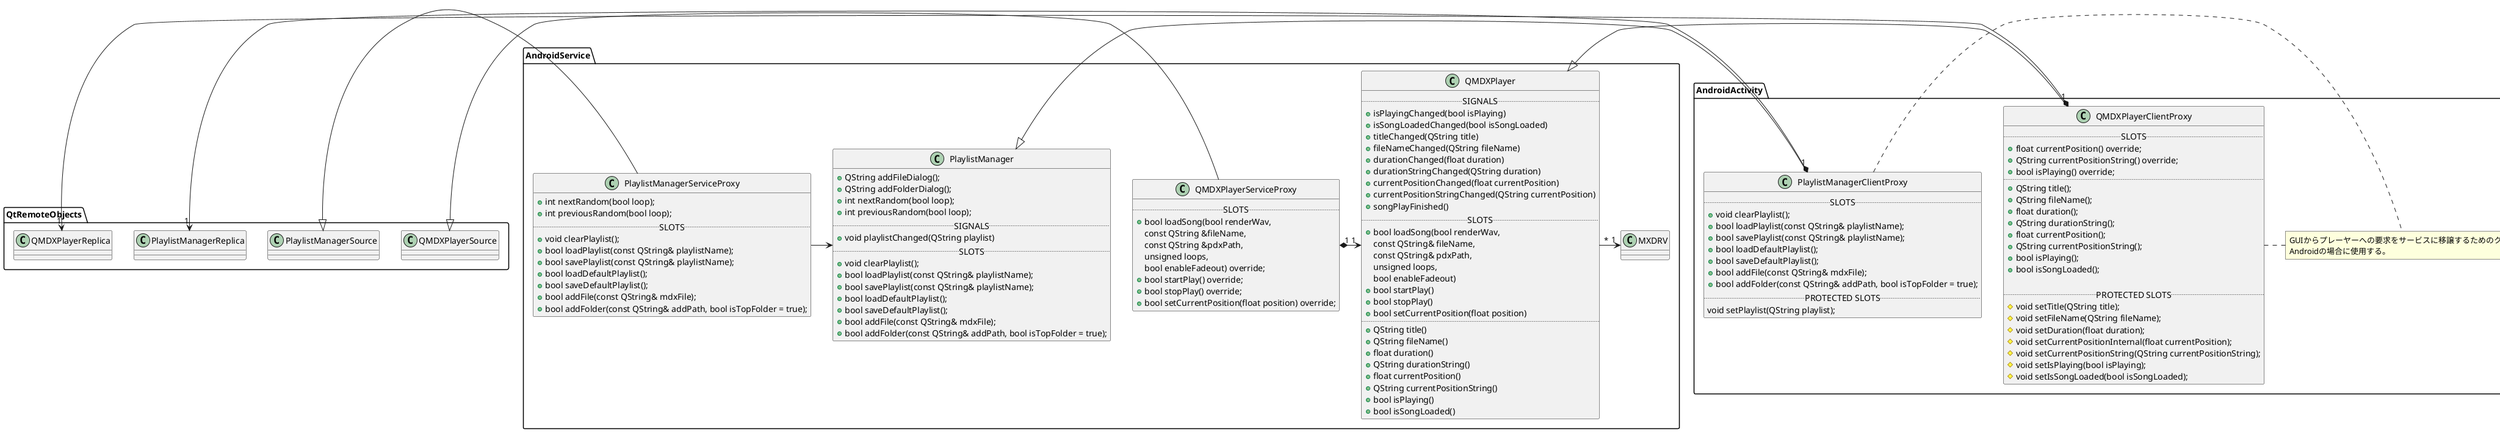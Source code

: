 @startuml

Package QtRemoteObjects{
  class QMDXPlayerReplica{
  }
  class QMDXPlayerSource{
  }
  class PlaylistManagerReplica{
  }
  class PlaylistManagerSource{
  }
}


Package AndroidService{
  class QMDXPlayer{
    ..SIGNALS..
    + isPlayingChanged(bool isPlaying)
    + isSongLoadedChanged(bool isSongLoaded)
    + titleChanged(QString title)
    + fileNameChanged(QString fileName)
    + durationChanged(float duration)
    + durationStringChanged(QString duration)
    + currentPositionChanged(float currentPosition)
    + currentPositionStringChanged(QString currentPosition)
    + songPlayFinished()
    ..SLOTS..
    + bool loadSong(bool renderWav,
            const QString& fileName,
            const QString& pdxPath,
            unsigned loops,
            bool enableFadeout)
    + bool startPlay()
    + bool stopPlay()
    + bool setCurrentPosition(float position)
    ....
    + QString title()
    + QString fileName()
    + float duration()
    + QString durationString()
    + float currentPosition()
    + QString currentPositionString()
    + bool isPlaying()
    + bool isSongLoaded()
  }
  class QMDXPlayerServiceProxy{
    ..SLOTS..
    + bool loadSong(bool renderWav,
      const QString &fileName,
      const QString &pdxPath,
      unsigned loops,
      bool enableFadeout) override;
  	+ bool startPlay() override;
  	+ bool stopPlay() override;
  	+ bool setCurrentPosition(float position) override;
  }
  QMDXPlayerSource<|-QMDXPlayerServiceProxy
  QMDXPlayerServiceProxy"1" *-> "1" QMDXPlayer

  class PlaylistManagerServiceProxy{
    + int nextRandom(bool loop);
    + int previousRandom(bool loop);
    ..SLOTS..
    + void clearPlaylist();
    + bool loadPlaylist(const QString& playlistName);
    + bool savePlaylist(const QString& playlistName);
    + bool loadDefaultPlaylist();
    + bool saveDefaultPlaylist();
    + bool addFile(const QString& mdxFile);
    + bool addFolder(const QString& addPath, bool isTopFolder = true);
  }
  PlaylistManagerSource<|-PlaylistManagerServiceProxy

  class PlaylistManager{
    + QString addFileDialog();
    + QString addFolderDialog();
    + int nextRandom(bool loop);
    + int previousRandom(bool loop);
    ..SIGNALS..
    + void playlistChanged(QString playlist)
    ..SLOTS..
    + void clearPlaylist();
    + bool loadPlaylist(const QString& playlistName);
    + bool savePlaylist(const QString& playlistName);
    + bool loadDefaultPlaylist();
    + bool saveDefaultPlaylist();
    + bool addFile(const QString& mdxFile);
    + bool addFolder(const QString& addPath, bool isTopFolder = true);
  }
  PlaylistManagerServiceProxy->PlaylistManager

  class MXDRV
  QMDXPlayer"*"->"1" MXDRV

}

package AndroidActivity{

  class QMDXPlayerClientProxy {
    ..SLOTS..
    + float currentPosition() override;
    + QString currentPositionString() override;
    + bool isPlaying() override;
    ....
    + QString title();
    + QString fileName();
    + float duration();
    + QString durationString();
    + float currentPosition();
    + QString currentPositionString();
    + bool isPlaying();
    + bool isSongLoaded();

    ..PROTECTED SLOTS..
  	# void setTitle(QString title);
  	# void setFileName(QString fileName);
  	# void setDuration(float duration);
  	# void setCurrentPositionInternal(float currentPosition);
  	# void setCurrentPositionString(QString currentPositionString);
  	# void setIsPlaying(bool isPlaying);
  	# void setIsSongLoaded(bool isSongLoaded);
  }
  note as ClientProxyNote
  GUIからプレーヤーへの要求をサービスに移譲するためのクラス
  Androidの場合に使用する。
  end note
  QMDXPlayerClientProxy . ClientProxyNote
  PlaylistManagerClientProxy . ClientProxyNote
  QMDXPlayer<|-QMDXPlayerClientProxy
  PlaylistManager<|-PlaylistManagerClientProxy
  class PlaylistManagerClientProxy{
    ..SLOTS..
    + void clearPlaylist();
    + bool loadPlaylist(const QString& playlistName);
    + bool savePlaylist(const QString& playlistName);
    + bool loadDefaultPlaylist();
    + bool saveDefaultPlaylist();
    + bool addFile(const QString& mdxFile);
    + bool addFolder(const QString& addPath, bool isTopFolder = true);
    ..PROTECTED SLOTS..
    void setPlaylist(QString playlist);
  }
}

PlaylistManagerClientProxy"1"*->"1"PlaylistManagerReplica
QMDXPlayerClientProxy"1"*->"1"QMDXPlayerReplica

@enduml
